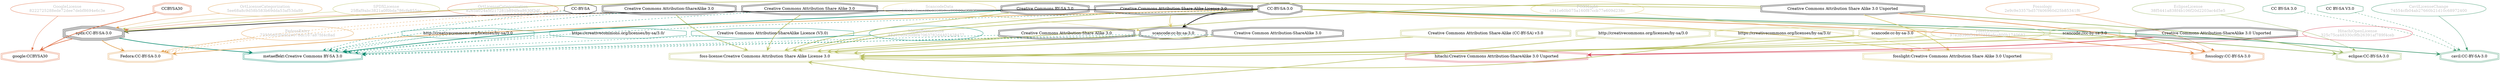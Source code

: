strict digraph {
    node [shape=box];
    graph [splines=curved];
    1113 [label="SPDXLicense\n25ffaf9abc3821a0f0bda786cfe855ae"
         ,fontcolor=gray
         ,color="#b8bf62"
         ,fillcolor="beige;1"
         ,shape=ellipse];
    1114 [label="spdx:CC-BY-SA-3.0"
         ,shape=tripleoctagon];
    1115 [label="CC-BY-SA-3.0"
         ,shape=doubleoctagon];
    1116 [label="Creative Commons Attribution Share Alike 3.0 Unported"
         ,shape=doubleoctagon];
    5701 [label="GoogleLicense\n8222725288ede72dee7debf8694e6c3e"
         ,fontcolor=gray
         ,color="#e06f45"
         ,fillcolor="beige;1"
         ,shape=ellipse];
    5702 [label="google:CCBYSA30"
         ,color="#e06f45"
         ,shape=doubleoctagon];
    5703 [label=CCBYSA30
         ,color="#e06f45"
         ,shape=doubleoctagon];
    6174 [label="CC-BY-SA"
         ,shape=octagon];
    6193 [label="FedoraEntry\n73555d030efd2e678dc167a87fd4c8ad"
         ,fontcolor=gray
         ,color="#e09d4b"
         ,fillcolor="beige;1"
         ,shape=ellipse];
    6194 [label="Fedora:CC-BY-SA-3.0"
         ,color="#e09d4b"
         ,shape=doubleoctagon];
    6195 [label="Creative Commons Attribution-ShareAlike 3.0"
         ,shape=doubleoctagon];
    13493 [label="ScancodeData\n5f31596cacd2a4660b1ce93044a63953"
          ,fontcolor=gray
          ,color="#dac767"
          ,fillcolor="beige;1"
          ,shape=ellipse];
    13494 [label="scancode:cc-by-sa-3.0"
          ,shape=doubleoctagon];
    13495 [label="Creative Commons Attribution Share Alike License 3.0"
          ,shape=doubleoctagon];
    26192 [label="Fossology\n2e9c9e3357bd57f406960d25b85341f6"
          ,fontcolor=gray
          ,color="#e18745"
          ,fillcolor="beige;1"
          ,shape=ellipse];
    26193 [label="fossology:CC-BY-SA-3.0"
          ,color="#e18745"
          ,shape=doubleoctagon];
    28607 [label="OrtLicenseCategorization\n8265a024a5f217281b894fea8630f3df"
          ,fontcolor=gray
          ,color="#e06f45"
          ,fillcolor="beige;1"
          ,shape=ellipse];
    35428 [label="OrtLicenseCategorization\n5ee68a8c9d58b583b69dda53af53da80"
          ,fontcolor=gray
          ,color="#e09d4b"
          ,fillcolor="beige;1"
          ,shape=ellipse];
    36623 [label="CavilLicenseChange\n74554cfb04ab27660b21d10c68972400"
          ,fontcolor=gray
          ,color="#379469"
          ,fillcolor="beige;1"
          ,shape=ellipse];
    36624 [label="cavil:CC-BY-SA-3.0"
          ,color="#379469"
          ,shape=doubleoctagon];
    36625 [label="CC BY-SA 3.0"
          ,color="#379469"
          ,shape=octagon];
    36626 [label="CC BY-SA V3.0"
          ,color="#379469"
          ,shape=octagon];
    40059 [label="MetaeffektLicense\n48291e0930f8f47063782d4402428477"
          ,fontcolor=gray
          ,color="#00876c"
          ,fillcolor="beige;1"
          ,shape=ellipse];
    40060 [label="metaeffekt:Creative Commons BY-SA 3.0"
          ,color="#00876c"
          ,shape=doubleoctagon];
    40061 [label="Creative Commons BY-SA 3.0"
          ,shape=doubleoctagon];
    40062 [label="Creative Commons Attribution Share Alike 3.0"
          ,shape=doubleoctagon];
    40063 [label="Creative Common Attribution-ShareAlike 3.0"
          ,shape=doubleoctagon];
    40064 [label="http://creativecommons.org/licenses/by-sa/3.0"
          ,color="#00876c"
          ,shape=octagon];
    40066 [label="Creative Commons Attribution-Share Alike 3.0"
          ,shape=doubleoctagon];
    40067 [label="https://creativecommons.org/licenses/by-sa/3.0/"
          ,color="#00876c"
          ,shape=octagon];
    40069 [label="Creative Commons Attribution-ShareAlike Licence (V3.0)"
          ,color="#00876c"
          ,shape=octagon];
    50418 [label="FossLicense\n97e3b390f51477356efea800b1740682"
          ,fontcolor=gray
          ,color="#b8bf62"
          ,fillcolor="beige;1"
          ,shape=ellipse];
    50419 [label="foss-license:Creative Commons Attribution Share Alike License 3.0"
          ,color="#b8bf62"
          ,shape=doubleoctagon];
    50420 [label="Creative Commons Attribution-ShareAlike 3.0 Unported"
          ,shape=doubleoctagon];
    50421 [label="scancode://cc-by-sa-3.0"
          ,color="#b8bf62"
          ,shape=doubleoctagon];
    50422 [label="Creative Commons Attribution Share-Alike (CC-BY-SA) v3.0"
          ,color="#b8bf62"
          ,shape=doubleoctagon];
    50423 [label="http://creativecommons.org/licenses/by-sa/3.0"
          ,color="#b8bf62"
          ,shape=doubleoctagon];
    50424 [label="https://creativecommons.org/licenses/by-sa/3.0/"
          ,color="#b8bf62"
          ,shape=doubleoctagon];
    50425 [label="scancode:cc-by-sa-3.0"
          ,color="#b8bf62"
          ,shape=doubleoctagon];
    51111 [label="FOSSLight\nc341e60b075a160f87ccb77e609d238c"
          ,fontcolor=gray
          ,color="#dac767"
          ,fillcolor="beige;1"
          ,shape=ellipse];
    51112 [label="fosslight:Creative Commons Attribution Share Alike 3.0 Unported"
          ,color="#dac767"
          ,shape=doubleoctagon];
    52404 [label="HitachiOpenLicense\n325c75ca48330c9fb26391af789f4ceb"
          ,fontcolor=gray
          ,color="#d43d51"
          ,fillcolor="beige;1"
          ,shape=ellipse];
    52405 [label="hitachi:Creative Commons Attribution-ShareAlike 3.0 Unported"
          ,color="#d43d51"
          ,shape=doubleoctagon];
    54258 [label="EclipseLicense\n38f5441a838f4b106f20d2203ac4d5e5"
          ,fontcolor=gray
          ,color="#98b561"
          ,fillcolor="beige;1"
          ,shape=ellipse];
    54259 [label="eclipse:CC-BY-SA-3.0"
          ,color="#98b561"
          ,shape=doubleoctagon];
    1113 -> 1114 [weight=0.5
                 ,color="#b8bf62"];
    1114 -> 5702 [style=bold
                 ,arrowhead=vee
                 ,weight=0.7
                 ,color="#e06f45"];
    1114 -> 6194 [style=bold
                 ,arrowhead=vee
                 ,weight=0.7
                 ,color="#e09d4b"];
    1114 -> 40060 [style=bold
                  ,arrowhead=vee
                  ,weight=0.7
                  ,color="#00876c"];
    1115 -> 1114 [style=bold
                 ,arrowhead=vee
                 ,weight=0.7];
    1115 -> 6194 [style=bold
                 ,arrowhead=vee
                 ,weight=0.7
                 ,color="#e09d4b"];
    1115 -> 13494 [style=bold
                  ,arrowhead=vee
                  ,weight=0.7];
    1115 -> 26193 [style=bold
                  ,arrowhead=vee
                  ,weight=0.7
                  ,color="#e18745"];
    1115 -> 36624 [style=bold
                  ,arrowhead=vee
                  ,weight=0.7
                  ,color="#379469"];
    1115 -> 36624 [style=bold
                  ,arrowhead=vee
                  ,weight=0.7
                  ,color="#379469"];
    1115 -> 40060 [style=dashed
                  ,arrowhead=vee
                  ,weight=0.5
                  ,color="#00876c"];
    1115 -> 50419 [style=bold
                  ,arrowhead=vee
                  ,weight=0.7
                  ,color="#b8bf62"];
    1115 -> 51112 [style=bold
                  ,arrowhead=vee
                  ,weight=0.7
                  ,color="#dac767"];
    1115 -> 54259 [style=bold
                  ,arrowhead=vee
                  ,weight=0.7
                  ,color="#98b561"];
    1116 -> 1114 [style=bold
                 ,arrowhead=vee
                 ,weight=0.7
                 ,color="#b8bf62"];
    1116 -> 26193 [style=bold
                  ,arrowhead=vee
                  ,weight=0.7
                  ,color="#e18745"];
    1116 -> 50419 [style=bold
                  ,arrowhead=vee
                  ,weight=0.7
                  ,color="#b8bf62"];
    1116 -> 51112 [style=bold
                  ,arrowhead=vee
                  ,weight=0.7
                  ,color="#dac767"];
    1116 -> 54259 [style=bold
                  ,arrowhead=vee
                  ,weight=0.7
                  ,color="#98b561"];
    5701 -> 5702 [weight=0.5
                 ,color="#e06f45"];
    5703 -> 5702 [style=bold
                 ,arrowhead=vee
                 ,weight=0.7
                 ,color="#e06f45"];
    6174 -> 6194 [style=dashed
                 ,arrowhead=vee
                 ,weight=0.5
                 ,color="#e09d4b"];
    6174 -> 40060 [style=dashed
                  ,arrowhead=vee
                  ,weight=0.5
                  ,color="#00876c"];
    6193 -> 6194 [weight=0.5
                 ,color="#e09d4b"];
    6195 -> 6194 [style=dashed
                 ,arrowhead=vee
                 ,weight=0.5
                 ,color="#e09d4b"];
    6195 -> 40060 [style=dashed
                  ,arrowhead=vee
                  ,weight=0.5
                  ,color="#00876c"];
    6195 -> 50419 [style=bold
                  ,arrowhead=vee
                  ,weight=0.7
                  ,color="#b8bf62"];
    13493 -> 13494 [weight=0.5
                   ,color="#dac767"];
    13494 -> 40060 [style=dashed
                   ,arrowhead=vee
                   ,weight=0.5
                   ,color="#00876c"];
    13494 -> 50419 [style=bold
                   ,arrowhead=vee
                   ,weight=0.7
                   ,color="#b8bf62"];
    13495 -> 13494 [style=bold
                   ,arrowhead=vee
                   ,weight=0.7
                   ,color="#dac767"];
    13495 -> 50419 [style=bold
                   ,arrowhead=vee
                   ,weight=0.7
                   ,color="#b8bf62"];
    26192 -> 26193 [weight=0.5
                   ,color="#e18745"];
    28607 -> 1114 [weight=0.5
                  ,color="#e06f45"];
    35428 -> 1114 [weight=0.5
                  ,color="#e09d4b"];
    36623 -> 36624 [weight=0.5
                   ,color="#379469"];
    36625 -> 36624 [style=dashed
                   ,arrowhead=vee
                   ,weight=0.5
                   ,color="#379469"];
    36626 -> 36624 [style=dashed
                   ,arrowhead=vee
                   ,weight=0.5
                   ,color="#379469"];
    40059 -> 40060 [weight=0.5
                   ,color="#00876c"];
    40061 -> 40060 [style=bold
                   ,arrowhead=vee
                   ,weight=0.7
                   ,color="#00876c"];
    40061 -> 50419 [style=bold
                   ,arrowhead=vee
                   ,weight=0.7
                   ,color="#b8bf62"];
    40062 -> 40060 [style=dashed
                   ,arrowhead=vee
                   ,weight=0.5
                   ,color="#00876c"];
    40062 -> 50419 [style=bold
                   ,arrowhead=vee
                   ,weight=0.7
                   ,color="#b8bf62"];
    40063 -> 40060 [style=dashed
                   ,arrowhead=vee
                   ,weight=0.5
                   ,color="#00876c"];
    40063 -> 50419 [style=bold
                   ,arrowhead=vee
                   ,weight=0.7
                   ,color="#b8bf62"];
    40064 -> 40060 [style=dashed
                   ,arrowhead=vee
                   ,weight=0.5
                   ,color="#00876c"];
    40066 -> 40060 [style=dashed
                   ,arrowhead=vee
                   ,weight=0.5
                   ,color="#00876c"];
    40066 -> 50419 [style=bold
                   ,arrowhead=vee
                   ,weight=0.7
                   ,color="#b8bf62"];
    40067 -> 40060 [style=dashed
                   ,arrowhead=vee
                   ,weight=0.5
                   ,color="#00876c"];
    40069 -> 40060 [style=dashed
                   ,arrowhead=vee
                   ,weight=0.5
                   ,color="#00876c"];
    50418 -> 50419 [weight=0.5
                   ,color="#b8bf62"];
    50420 -> 50419 [style=bold
                   ,arrowhead=vee
                   ,weight=0.7
                   ,color="#b8bf62"];
    50420 -> 52405 [style=bold
                   ,arrowhead=vee
                   ,weight=0.7
                   ,color="#d43d51"];
    50421 -> 50419 [style=bold
                   ,arrowhead=vee
                   ,weight=0.7
                   ,color="#b8bf62"];
    50422 -> 50419 [style=bold
                   ,arrowhead=vee
                   ,weight=0.7
                   ,color="#b8bf62"];
    50423 -> 50419 [style=bold
                   ,arrowhead=vee
                   ,weight=0.7
                   ,color="#b8bf62"];
    50424 -> 50419 [style=bold
                   ,arrowhead=vee
                   ,weight=0.7
                   ,color="#b8bf62"];
    50425 -> 50419 [style=bold
                   ,arrowhead=vee
                   ,weight=0.7
                   ,color="#b8bf62"];
    51111 -> 51112 [weight=0.5
                   ,color="#dac767"];
    52404 -> 52405 [weight=0.5
                   ,color="#d43d51"];
    54258 -> 54259 [weight=0.5
                   ,color="#98b561"];
}
